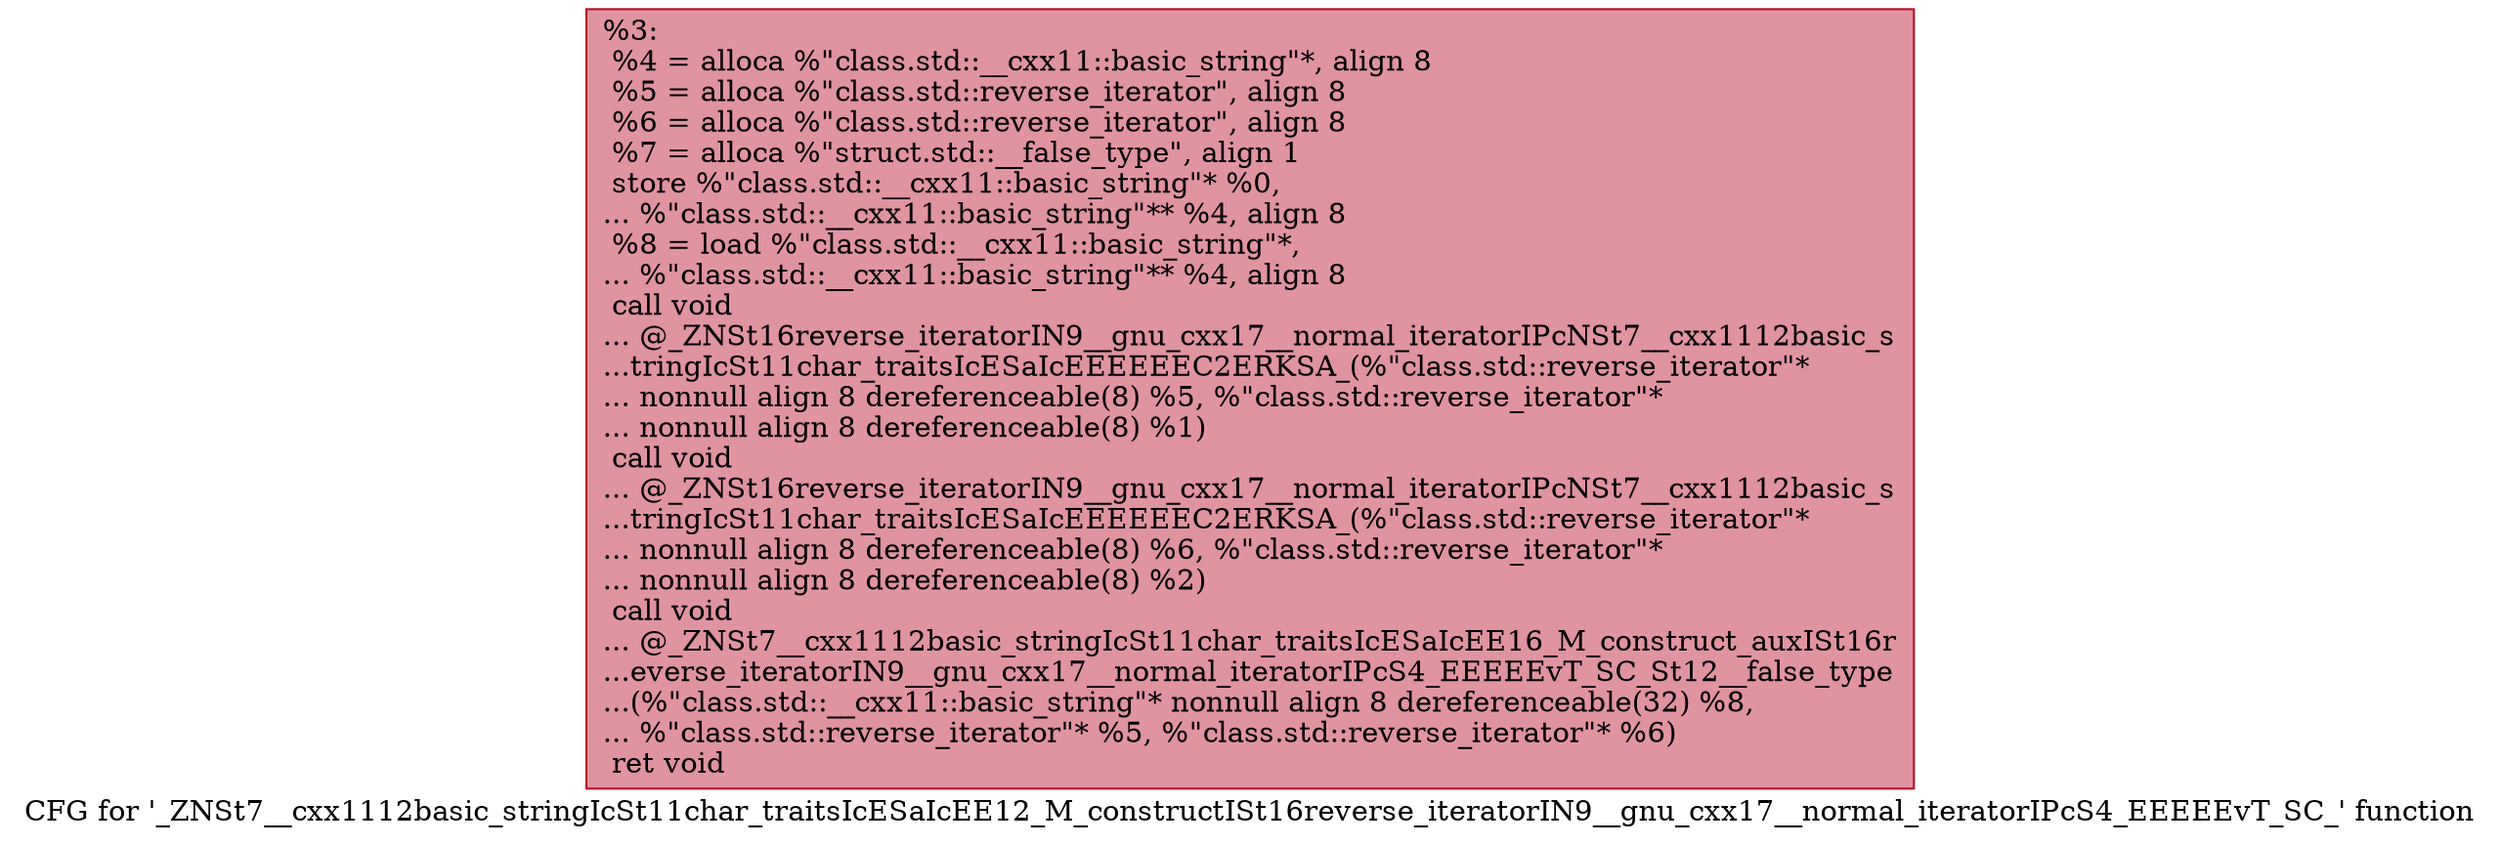digraph "CFG for '_ZNSt7__cxx1112basic_stringIcSt11char_traitsIcESaIcEE12_M_constructISt16reverse_iteratorIN9__gnu_cxx17__normal_iteratorIPcS4_EEEEEvT_SC_' function" {
	label="CFG for '_ZNSt7__cxx1112basic_stringIcSt11char_traitsIcESaIcEE12_M_constructISt16reverse_iteratorIN9__gnu_cxx17__normal_iteratorIPcS4_EEEEEvT_SC_' function";

	Node0x55db9dd2da30 [shape=record,color="#b70d28ff", style=filled, fillcolor="#b70d2870",label="{%3:\l  %4 = alloca %\"class.std::__cxx11::basic_string\"*, align 8\l  %5 = alloca %\"class.std::reverse_iterator\", align 8\l  %6 = alloca %\"class.std::reverse_iterator\", align 8\l  %7 = alloca %\"struct.std::__false_type\", align 1\l  store %\"class.std::__cxx11::basic_string\"* %0,\l... %\"class.std::__cxx11::basic_string\"** %4, align 8\l  %8 = load %\"class.std::__cxx11::basic_string\"*,\l... %\"class.std::__cxx11::basic_string\"** %4, align 8\l  call void\l... @_ZNSt16reverse_iteratorIN9__gnu_cxx17__normal_iteratorIPcNSt7__cxx1112basic_s\l...tringIcSt11char_traitsIcESaIcEEEEEEC2ERKSA_(%\"class.std::reverse_iterator\"*\l... nonnull align 8 dereferenceable(8) %5, %\"class.std::reverse_iterator\"*\l... nonnull align 8 dereferenceable(8) %1)\l  call void\l... @_ZNSt16reverse_iteratorIN9__gnu_cxx17__normal_iteratorIPcNSt7__cxx1112basic_s\l...tringIcSt11char_traitsIcESaIcEEEEEEC2ERKSA_(%\"class.std::reverse_iterator\"*\l... nonnull align 8 dereferenceable(8) %6, %\"class.std::reverse_iterator\"*\l... nonnull align 8 dereferenceable(8) %2)\l  call void\l... @_ZNSt7__cxx1112basic_stringIcSt11char_traitsIcESaIcEE16_M_construct_auxISt16r\l...everse_iteratorIN9__gnu_cxx17__normal_iteratorIPcS4_EEEEEvT_SC_St12__false_type\l...(%\"class.std::__cxx11::basic_string\"* nonnull align 8 dereferenceable(32) %8,\l... %\"class.std::reverse_iterator\"* %5, %\"class.std::reverse_iterator\"* %6)\l  ret void\l}"];
}
